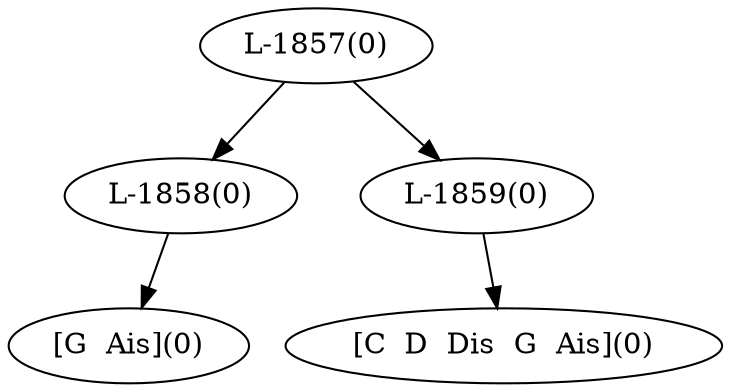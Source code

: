 digraph sample{
"L-1858(0)"->"[G  Ais](0)"
"L-1859(0)"->"[C  D  Dis  G  Ais](0)"
"L-1857(0)"->"L-1858(0)"
"L-1857(0)"->"L-1859(0)"
{rank = min; "L-1857(0)"}
{rank = same; "L-1858(0)"; "L-1859(0)";}
{rank = max; "[C  D  Dis  G  Ais](0)"; "[G  Ais](0)";}
}